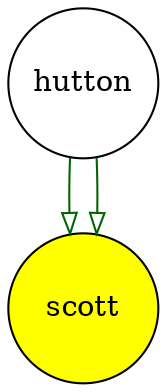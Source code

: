 digraph partagr_hutton_scott { 
 K=0.6 
 "hutton" -> { "scott" } [color="darkgreen", arrowhead="onormal", penwidth=1, href="#23"]; 
 "hutton" -> { "scott" } [color="darkgreen", arrowhead="onormal", penwidth=1, href="#24"]; 
 "hutton" [shape="circle", fixedsize="true", height=1, width=1, style="filled", fillcolor="white", href="#hutton"]; 
 "scott" [shape="circle", fixedsize="true", height=1, width=1, style="filled", fillcolor="yellow", href="#scott"]; 

}